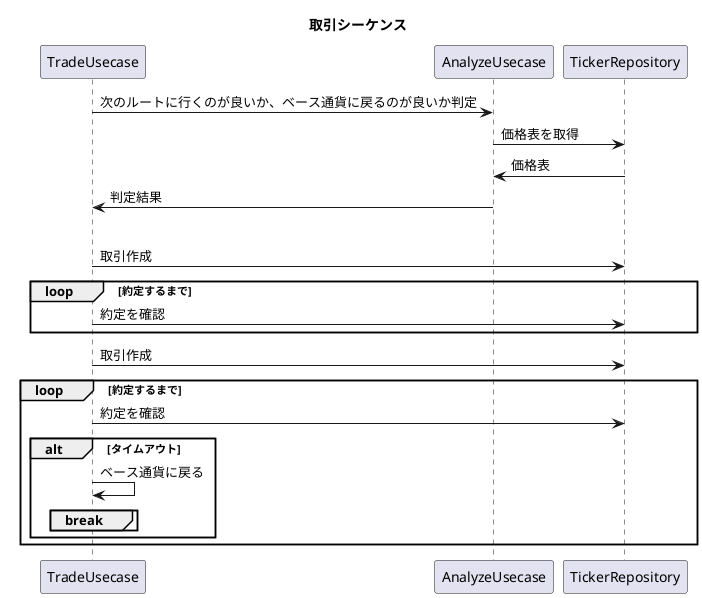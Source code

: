 @startuml
title 取引シーケンス

TradeUsecase -> AnalyzeUsecase : 次のルートに行くのが良いか、ベース通貨に戻るのが良いか判定
AnalyzeUsecase -> TickerRepository : 価格表を取得
TickerRepository -> AnalyzeUsecase : 価格表
AnalyzeUsecase -> TradeUsecase : 判定結果
alt ベース通貨に戻る
    TradeUsecase -> TickerRepository : 取引作成
    loop 約定するまで
        TradeUsecase -> TickerRepository : 約定を確認
    end
else
    TradeUsecase -> TickerRepository : 取引作成
    loop 約定するまで
        TradeUsecase -> TickerRepository : 約定を確認
        alt タイムアウト
            TradeUsecase -> TradeUsecase : ベース通貨に戻る
            break
        end
    end
end
@enduml
